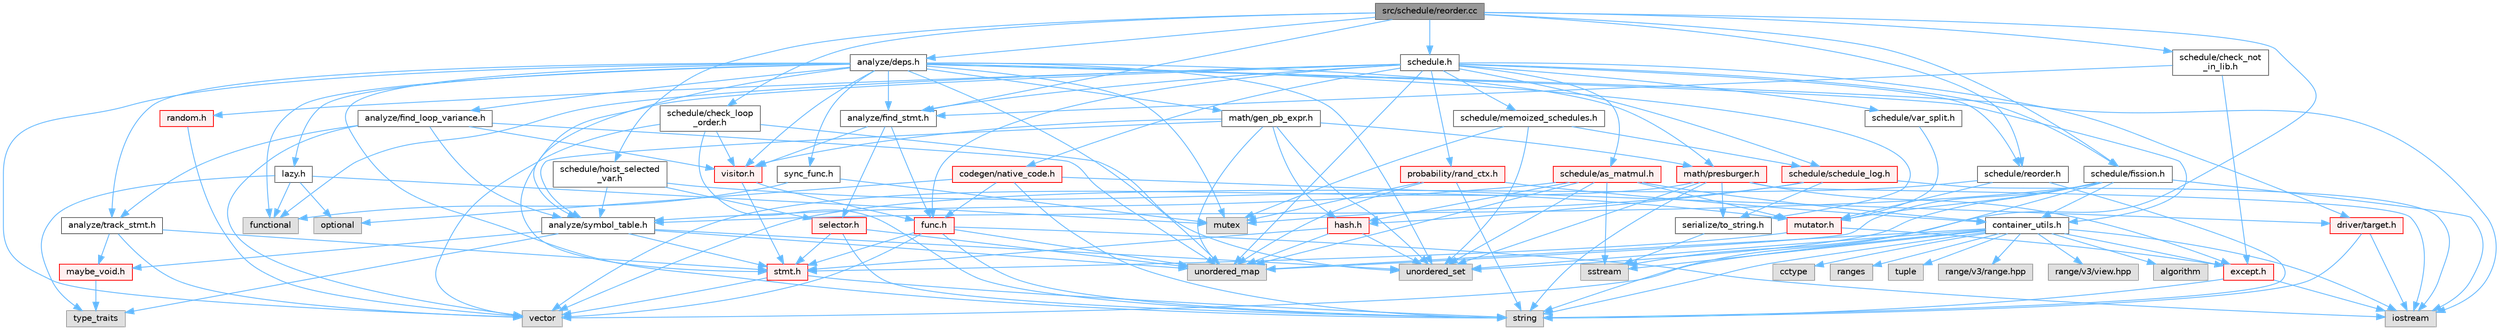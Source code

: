 digraph "src/schedule/reorder.cc"
{
 // LATEX_PDF_SIZE
  bgcolor="transparent";
  edge [fontname=Helvetica,fontsize=10,labelfontname=Helvetica,labelfontsize=10];
  node [fontname=Helvetica,fontsize=10,shape=box,height=0.2,width=0.4];
  Node1 [label="src/schedule/reorder.cc",height=0.2,width=0.4,color="gray40", fillcolor="grey60", style="filled", fontcolor="black",tooltip=" "];
  Node1 -> Node2 [color="steelblue1",style="solid"];
  Node2 [label="sstream",height=0.2,width=0.4,color="grey60", fillcolor="#E0E0E0", style="filled",tooltip=" "];
  Node1 -> Node3 [color="steelblue1",style="solid"];
  Node3 [label="analyze/deps.h",height=0.2,width=0.4,color="grey40", fillcolor="white", style="filled",URL="$deps_8h.html",tooltip=" "];
  Node3 -> Node4 [color="steelblue1",style="solid"];
  Node4 [label="functional",height=0.2,width=0.4,color="grey60", fillcolor="#E0E0E0", style="filled",tooltip=" "];
  Node3 -> Node5 [color="steelblue1",style="solid"];
  Node5 [label="iostream",height=0.2,width=0.4,color="grey60", fillcolor="#E0E0E0", style="filled",tooltip=" "];
  Node3 -> Node6 [color="steelblue1",style="solid"];
  Node6 [label="mutex",height=0.2,width=0.4,color="grey60", fillcolor="#E0E0E0", style="filled",tooltip=" "];
  Node3 -> Node7 [color="steelblue1",style="solid"];
  Node7 [label="string",height=0.2,width=0.4,color="grey60", fillcolor="#E0E0E0", style="filled",tooltip=" "];
  Node3 -> Node8 [color="steelblue1",style="solid"];
  Node8 [label="unordered_map",height=0.2,width=0.4,color="grey60", fillcolor="#E0E0E0", style="filled",tooltip=" "];
  Node3 -> Node9 [color="steelblue1",style="solid"];
  Node9 [label="unordered_set",height=0.2,width=0.4,color="grey60", fillcolor="#E0E0E0", style="filled",tooltip=" "];
  Node3 -> Node10 [color="steelblue1",style="solid"];
  Node10 [label="vector",height=0.2,width=0.4,color="grey60", fillcolor="#E0E0E0", style="filled",tooltip=" "];
  Node3 -> Node11 [color="steelblue1",style="solid"];
  Node11 [label="analyze/find_loop_variance.h",height=0.2,width=0.4,color="grey40", fillcolor="white", style="filled",URL="$find__loop__variance_8h.html",tooltip=" "];
  Node11 -> Node8 [color="steelblue1",style="solid"];
  Node11 -> Node10 [color="steelblue1",style="solid"];
  Node11 -> Node12 [color="steelblue1",style="solid"];
  Node12 [label="analyze/symbol_table.h",height=0.2,width=0.4,color="grey40", fillcolor="white", style="filled",URL="$symbol__table_8h.html",tooltip=" "];
  Node12 -> Node13 [color="steelblue1",style="solid"];
  Node13 [label="type_traits",height=0.2,width=0.4,color="grey60", fillcolor="#E0E0E0", style="filled",tooltip=" "];
  Node12 -> Node8 [color="steelblue1",style="solid"];
  Node12 -> Node9 [color="steelblue1",style="solid"];
  Node12 -> Node14 [color="steelblue1",style="solid"];
  Node14 [label="maybe_void.h",height=0.2,width=0.4,color="red", fillcolor="#FFF0F0", style="filled",URL="$maybe__void_8h.html",tooltip=" "];
  Node14 -> Node13 [color="steelblue1",style="solid"];
  Node12 -> Node16 [color="steelblue1",style="solid"];
  Node16 [label="stmt.h",height=0.2,width=0.4,color="red", fillcolor="#FFF0F0", style="filled",URL="$stmt_8h.html",tooltip=" "];
  Node16 -> Node7 [color="steelblue1",style="solid"];
  Node16 -> Node10 [color="steelblue1",style="solid"];
  Node11 -> Node52 [color="steelblue1",style="solid"];
  Node52 [label="analyze/track_stmt.h",height=0.2,width=0.4,color="grey40", fillcolor="white", style="filled",URL="$track__stmt_8h.html",tooltip=" "];
  Node52 -> Node10 [color="steelblue1",style="solid"];
  Node52 -> Node14 [color="steelblue1",style="solid"];
  Node52 -> Node16 [color="steelblue1",style="solid"];
  Node11 -> Node53 [color="steelblue1",style="solid"];
  Node53 [label="visitor.h",height=0.2,width=0.4,color="red", fillcolor="#FFF0F0", style="filled",URL="$visitor_8h.html",tooltip=" "];
  Node53 -> Node57 [color="steelblue1",style="solid"];
  Node57 [label="func.h",height=0.2,width=0.4,color="red", fillcolor="#FFF0F0", style="filled",URL="$func_8h.html",tooltip=" "];
  Node57 -> Node5 [color="steelblue1",style="solid"];
  Node57 -> Node7 [color="steelblue1",style="solid"];
  Node57 -> Node8 [color="steelblue1",style="solid"];
  Node57 -> Node10 [color="steelblue1",style="solid"];
  Node57 -> Node16 [color="steelblue1",style="solid"];
  Node53 -> Node16 [color="steelblue1",style="solid"];
  Node3 -> Node63 [color="steelblue1",style="solid"];
  Node63 [label="analyze/find_stmt.h",height=0.2,width=0.4,color="grey40", fillcolor="white", style="filled",URL="$find__stmt_8h.html",tooltip=" "];
  Node63 -> Node57 [color="steelblue1",style="solid"];
  Node63 -> Node64 [color="steelblue1",style="solid"];
  Node64 [label="selector.h",height=0.2,width=0.4,color="red", fillcolor="#FFF0F0", style="filled",URL="$selector_8h.html",tooltip=" "];
  Node64 -> Node7 [color="steelblue1",style="solid"];
  Node64 -> Node8 [color="steelblue1",style="solid"];
  Node64 -> Node16 [color="steelblue1",style="solid"];
  Node63 -> Node53 [color="steelblue1",style="solid"];
  Node3 -> Node12 [color="steelblue1",style="solid"];
  Node3 -> Node52 [color="steelblue1",style="solid"];
  Node3 -> Node36 [color="steelblue1",style="solid"];
  Node36 [label="container_utils.h",height=0.2,width=0.4,color="grey40", fillcolor="white", style="filled",URL="$container__utils_8h.html",tooltip=" "];
  Node36 -> Node37 [color="steelblue1",style="solid"];
  Node37 [label="algorithm",height=0.2,width=0.4,color="grey60", fillcolor="#E0E0E0", style="filled",tooltip=" "];
  Node36 -> Node38 [color="steelblue1",style="solid"];
  Node38 [label="cctype",height=0.2,width=0.4,color="grey60", fillcolor="#E0E0E0", style="filled",tooltip=" "];
  Node36 -> Node5 [color="steelblue1",style="solid"];
  Node36 -> Node39 [color="steelblue1",style="solid"];
  Node39 [label="ranges",height=0.2,width=0.4,color="grey60", fillcolor="#E0E0E0", style="filled",tooltip=" "];
  Node36 -> Node2 [color="steelblue1",style="solid"];
  Node36 -> Node7 [color="steelblue1",style="solid"];
  Node36 -> Node40 [color="steelblue1",style="solid"];
  Node40 [label="tuple",height=0.2,width=0.4,color="grey60", fillcolor="#E0E0E0", style="filled",tooltip=" "];
  Node36 -> Node8 [color="steelblue1",style="solid"];
  Node36 -> Node9 [color="steelblue1",style="solid"];
  Node36 -> Node10 [color="steelblue1",style="solid"];
  Node36 -> Node41 [color="steelblue1",style="solid"];
  Node41 [label="range/v3/range.hpp",height=0.2,width=0.4,color="grey60", fillcolor="#E0E0E0", style="filled",tooltip=" "];
  Node36 -> Node42 [color="steelblue1",style="solid"];
  Node42 [label="range/v3/view.hpp",height=0.2,width=0.4,color="grey60", fillcolor="#E0E0E0", style="filled",tooltip=" "];
  Node36 -> Node30 [color="steelblue1",style="solid"];
  Node30 [label="except.h",height=0.2,width=0.4,color="red", fillcolor="#FFF0F0", style="filled",URL="$except_8h.html",tooltip=" "];
  Node30 -> Node5 [color="steelblue1",style="solid"];
  Node30 -> Node7 [color="steelblue1",style="solid"];
  Node3 -> Node65 [color="steelblue1",style="solid"];
  Node65 [label="lazy.h",height=0.2,width=0.4,color="grey40", fillcolor="white", style="filled",URL="$lazy_8h.html",tooltip=" "];
  Node65 -> Node4 [color="steelblue1",style="solid"];
  Node65 -> Node6 [color="steelblue1",style="solid"];
  Node65 -> Node19 [color="steelblue1",style="solid"];
  Node19 [label="optional",height=0.2,width=0.4,color="grey60", fillcolor="#E0E0E0", style="filled",tooltip=" "];
  Node65 -> Node13 [color="steelblue1",style="solid"];
  Node3 -> Node66 [color="steelblue1",style="solid"];
  Node66 [label="math/gen_pb_expr.h",height=0.2,width=0.4,color="grey40", fillcolor="white", style="filled",URL="$gen__pb__expr_8h.html",tooltip=" "];
  Node66 -> Node8 [color="steelblue1",style="solid"];
  Node66 -> Node9 [color="steelblue1",style="solid"];
  Node66 -> Node12 [color="steelblue1",style="solid"];
  Node66 -> Node67 [color="steelblue1",style="solid"];
  Node67 [label="hash.h",height=0.2,width=0.4,color="red", fillcolor="#FFF0F0", style="filled",URL="$hash_8h.html",tooltip=" "];
  Node67 -> Node8 [color="steelblue1",style="solid"];
  Node67 -> Node9 [color="steelblue1",style="solid"];
  Node67 -> Node16 [color="steelblue1",style="solid"];
  Node66 -> Node68 [color="steelblue1",style="solid"];
  Node68 [label="math/presburger.h",height=0.2,width=0.4,color="red", fillcolor="#FFF0F0", style="filled",URL="$presburger_8h.html",tooltip=" "];
  Node68 -> Node5 [color="steelblue1",style="solid"];
  Node68 -> Node7 [color="steelblue1",style="solid"];
  Node68 -> Node9 [color="steelblue1",style="solid"];
  Node68 -> Node10 [color="steelblue1",style="solid"];
  Node68 -> Node30 [color="steelblue1",style="solid"];
  Node68 -> Node32 [color="steelblue1",style="solid"];
  Node32 [label="serialize/to_string.h",height=0.2,width=0.4,color="grey40", fillcolor="white", style="filled",URL="$to__string_8h.html",tooltip=" "];
  Node32 -> Node2 [color="steelblue1",style="solid"];
  Node66 -> Node53 [color="steelblue1",style="solid"];
  Node3 -> Node68 [color="steelblue1",style="solid"];
  Node3 -> Node32 [color="steelblue1",style="solid"];
  Node3 -> Node85 [color="steelblue1",style="solid"];
  Node85 [label="sync_func.h",height=0.2,width=0.4,color="grey40", fillcolor="white", style="filled",URL="$sync__func_8h.html",tooltip=" "];
  Node85 -> Node4 [color="steelblue1",style="solid"];
  Node85 -> Node6 [color="steelblue1",style="solid"];
  Node3 -> Node53 [color="steelblue1",style="solid"];
  Node1 -> Node63 [color="steelblue1",style="solid"];
  Node1 -> Node86 [color="steelblue1",style="solid"];
  Node86 [label="schedule.h",height=0.2,width=0.4,color="grey40", fillcolor="white", style="filled",URL="$schedule_8h.html",tooltip=" "];
  Node86 -> Node4 [color="steelblue1",style="solid"];
  Node86 -> Node8 [color="steelblue1",style="solid"];
  Node86 -> Node63 [color="steelblue1",style="solid"];
  Node86 -> Node87 [color="steelblue1",style="solid"];
  Node87 [label="codegen/native_code.h",height=0.2,width=0.4,color="red", fillcolor="#FFF0F0", style="filled",URL="$native__code_8h.html",tooltip=" "];
  Node87 -> Node19 [color="steelblue1",style="solid"];
  Node87 -> Node7 [color="steelblue1",style="solid"];
  Node87 -> Node61 [color="steelblue1",style="solid"];
  Node61 [label="driver/target.h",height=0.2,width=0.4,color="red", fillcolor="#FFF0F0", style="filled",URL="$target_8h.html",tooltip=" "];
  Node61 -> Node5 [color="steelblue1",style="solid"];
  Node61 -> Node7 [color="steelblue1",style="solid"];
  Node87 -> Node57 [color="steelblue1",style="solid"];
  Node86 -> Node61 [color="steelblue1",style="solid"];
  Node86 -> Node57 [color="steelblue1",style="solid"];
  Node86 -> Node88 [color="steelblue1",style="solid"];
  Node88 [label="probability/rand_ctx.h",height=0.2,width=0.4,color="red", fillcolor="#FFF0F0", style="filled",URL="$rand__ctx_8h.html",tooltip=" "];
  Node88 -> Node6 [color="steelblue1",style="solid"];
  Node88 -> Node7 [color="steelblue1",style="solid"];
  Node88 -> Node8 [color="steelblue1",style="solid"];
  Node88 -> Node36 [color="steelblue1",style="solid"];
  Node86 -> Node97 [color="steelblue1",style="solid"];
  Node97 [label="random.h",height=0.2,width=0.4,color="red", fillcolor="#FFF0F0", style="filled",URL="$random_8h.html",tooltip=" "];
  Node97 -> Node10 [color="steelblue1",style="solid"];
  Node86 -> Node98 [color="steelblue1",style="solid"];
  Node98 [label="schedule/as_matmul.h",height=0.2,width=0.4,color="red", fillcolor="#FFF0F0", style="filled",URL="$as__matmul_8h.html",tooltip=" "];
  Node98 -> Node2 [color="steelblue1",style="solid"];
  Node98 -> Node8 [color="steelblue1",style="solid"];
  Node98 -> Node9 [color="steelblue1",style="solid"];
  Node98 -> Node12 [color="steelblue1",style="solid"];
  Node98 -> Node36 [color="steelblue1",style="solid"];
  Node98 -> Node67 [color="steelblue1",style="solid"];
  Node98 -> Node103 [color="steelblue1",style="solid"];
  Node103 [label="mutator.h",height=0.2,width=0.4,color="red", fillcolor="#FFF0F0", style="filled",URL="$mutator_8h.html",tooltip=" "];
  Node103 -> Node30 [color="steelblue1",style="solid"];
  Node103 -> Node16 [color="steelblue1",style="solid"];
  Node86 -> Node104 [color="steelblue1",style="solid"];
  Node104 [label="schedule/fission.h",height=0.2,width=0.4,color="grey40", fillcolor="white", style="filled",URL="$fission_8h.html",tooltip=" "];
  Node104 -> Node5 [color="steelblue1",style="solid"];
  Node104 -> Node7 [color="steelblue1",style="solid"];
  Node104 -> Node8 [color="steelblue1",style="solid"];
  Node104 -> Node9 [color="steelblue1",style="solid"];
  Node104 -> Node12 [color="steelblue1",style="solid"];
  Node104 -> Node36 [color="steelblue1",style="solid"];
  Node104 -> Node103 [color="steelblue1",style="solid"];
  Node86 -> Node105 [color="steelblue1",style="solid"];
  Node105 [label="schedule/memoized_schedules.h",height=0.2,width=0.4,color="grey40", fillcolor="white", style="filled",URL="$memoized__schedules_8h.html",tooltip=" "];
  Node105 -> Node6 [color="steelblue1",style="solid"];
  Node105 -> Node9 [color="steelblue1",style="solid"];
  Node105 -> Node106 [color="steelblue1",style="solid"];
  Node106 [label="schedule/schedule_log.h",height=0.2,width=0.4,color="red", fillcolor="#FFF0F0", style="filled",URL="$schedule__log_8h.html",tooltip=" "];
  Node106 -> Node5 [color="steelblue1",style="solid"];
  Node106 -> Node6 [color="steelblue1",style="solid"];
  Node106 -> Node67 [color="steelblue1",style="solid"];
  Node106 -> Node32 [color="steelblue1",style="solid"];
  Node86 -> Node108 [color="steelblue1",style="solid"];
  Node108 [label="schedule/reorder.h",height=0.2,width=0.4,color="grey40", fillcolor="white", style="filled",URL="$reorder_8h.html",tooltip=" "];
  Node108 -> Node7 [color="steelblue1",style="solid"];
  Node108 -> Node10 [color="steelblue1",style="solid"];
  Node108 -> Node103 [color="steelblue1",style="solid"];
  Node86 -> Node106 [color="steelblue1",style="solid"];
  Node86 -> Node109 [color="steelblue1",style="solid"];
  Node109 [label="schedule/var_split.h",height=0.2,width=0.4,color="grey40", fillcolor="white", style="filled",URL="$var__split_8h.html",tooltip=" "];
  Node109 -> Node103 [color="steelblue1",style="solid"];
  Node86 -> Node16 [color="steelblue1",style="solid"];
  Node1 -> Node110 [color="steelblue1",style="solid"];
  Node110 [label="schedule/check_loop\l_order.h",height=0.2,width=0.4,color="grey40", fillcolor="white", style="filled",URL="$check__loop__order_8h.html",tooltip=" "];
  Node110 -> Node7 [color="steelblue1",style="solid"];
  Node110 -> Node9 [color="steelblue1",style="solid"];
  Node110 -> Node10 [color="steelblue1",style="solid"];
  Node110 -> Node53 [color="steelblue1",style="solid"];
  Node1 -> Node111 [color="steelblue1",style="solid"];
  Node111 [label="schedule/check_not\l_in_lib.h",height=0.2,width=0.4,color="grey40", fillcolor="white", style="filled",URL="$check__not__in__lib_8h.html",tooltip=" "];
  Node111 -> Node63 [color="steelblue1",style="solid"];
  Node111 -> Node30 [color="steelblue1",style="solid"];
  Node1 -> Node104 [color="steelblue1",style="solid"];
  Node1 -> Node112 [color="steelblue1",style="solid"];
  Node112 [label="schedule/hoist_selected\l_var.h",height=0.2,width=0.4,color="grey40", fillcolor="white", style="filled",URL="$hoist__selected__var_8h.html",tooltip=" "];
  Node112 -> Node12 [color="steelblue1",style="solid"];
  Node112 -> Node103 [color="steelblue1",style="solid"];
  Node112 -> Node64 [color="steelblue1",style="solid"];
  Node1 -> Node108 [color="steelblue1",style="solid"];
}
